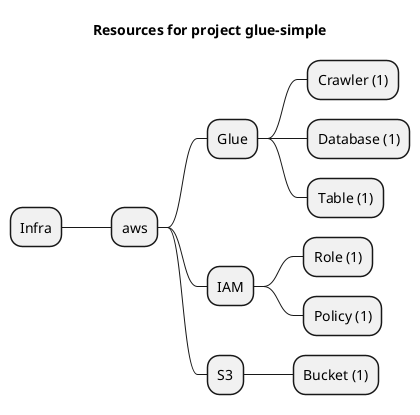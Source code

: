 @startmindmap
title Resources for project glue-simple
skinparam monochrome true
+ Infra
++ aws
+++ Glue
++++ Crawler (1)
++++ Database (1)
++++ Table (1)
+++ IAM
++++ Role (1)
++++ Policy (1)
+++ S3
++++ Bucket (1)
@endmindmap